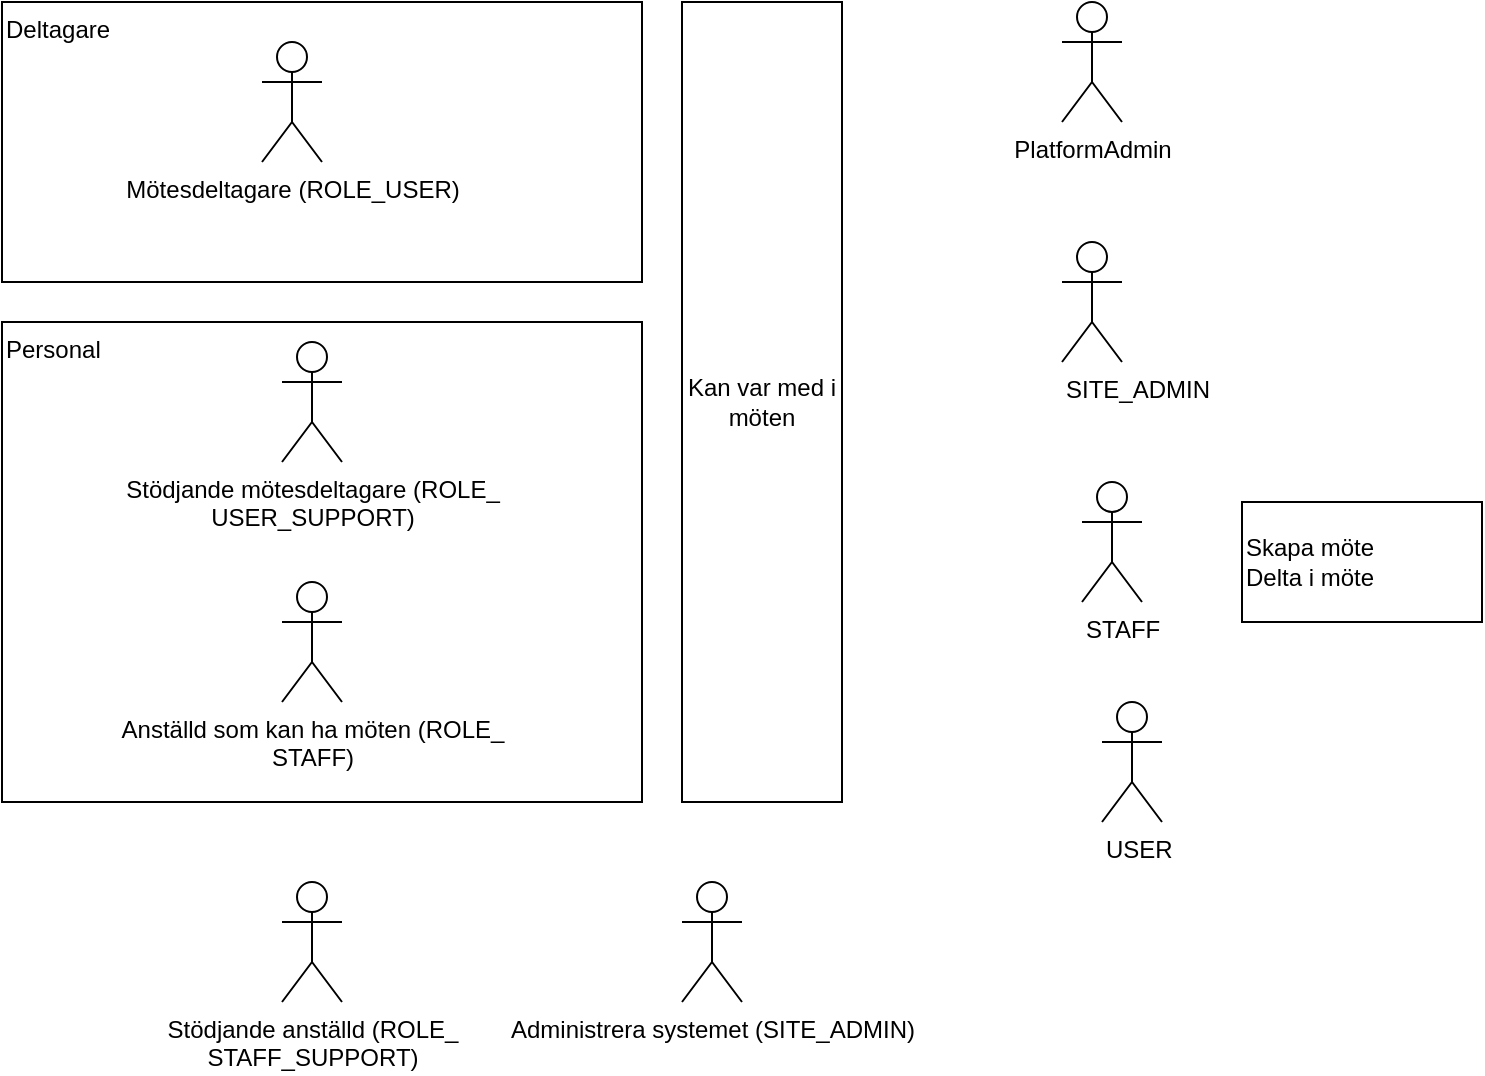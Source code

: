 <mxfile version="14.4.4" type="github"><diagram id="f80tGyujH1ioxX340dtu" name="Page-1"><mxGraphModel dx="951" dy="594" grid="1" gridSize="10" guides="1" tooltips="1" connect="1" arrows="1" fold="1" page="1" pageScale="1" pageWidth="827" pageHeight="1169" math="0" shadow="0"><root><mxCell id="0"/><mxCell id="1" parent="0"/><mxCell id="Hx5D3NNydIrSnGcZvrM5-19" value="Personal" style="rounded=0;whiteSpace=wrap;html=1;align=left;verticalAlign=top;" vertex="1" parent="1"><mxGeometry x="50" y="180" width="320" height="240" as="geometry"/></mxCell><mxCell id="Hx5D3NNydIrSnGcZvrM5-18" value="Deltagare" style="rounded=0;whiteSpace=wrap;html=1;align=left;verticalAlign=top;" vertex="1" parent="1"><mxGeometry x="50" y="20" width="320" height="140" as="geometry"/></mxCell><mxCell id="Hx5D3NNydIrSnGcZvrM5-1" value="Mötesdeltagare (ROLE_USER)" style="shape=umlActor;verticalLabelPosition=bottom;verticalAlign=top;html=1;outlineConnect=0;" vertex="1" parent="1"><mxGeometry x="180" y="40" width="30" height="60" as="geometry"/></mxCell><mxCell id="Hx5D3NNydIrSnGcZvrM5-2" value="Stödjande mötesdeltagare (ROLE_&lt;br&gt;USER_SUPPORT)" style="shape=umlActor;verticalLabelPosition=bottom;verticalAlign=top;html=1;outlineConnect=0;" vertex="1" parent="1"><mxGeometry x="190" y="190" width="30" height="60" as="geometry"/></mxCell><mxCell id="Hx5D3NNydIrSnGcZvrM5-3" value="Anställd som kan ha möten (ROLE_&lt;br&gt;STAFF)" style="shape=umlActor;verticalLabelPosition=bottom;verticalAlign=top;html=1;outlineConnect=0;" vertex="1" parent="1"><mxGeometry x="190" y="310" width="30" height="60" as="geometry"/></mxCell><mxCell id="Hx5D3NNydIrSnGcZvrM5-6" value="Administrera systemet (SITE_ADMIN)" style="shape=umlActor;verticalLabelPosition=bottom;verticalAlign=top;html=1;outlineConnect=0;" vertex="1" parent="1"><mxGeometry x="390" y="460" width="30" height="60" as="geometry"/></mxCell><mxCell id="Hx5D3NNydIrSnGcZvrM5-9" value="PlatformAdmin" style="shape=umlActor;verticalLabelPosition=bottom;verticalAlign=top;html=1;outlineConnect=0;" vertex="1" parent="1"><mxGeometry x="580" y="20" width="30" height="60" as="geometry"/></mxCell><mxCell id="Hx5D3NNydIrSnGcZvrM5-10" value="Stödjande anställd (ROLE_&lt;br&gt;STAFF_SUPPORT)" style="shape=umlActor;verticalLabelPosition=bottom;verticalAlign=top;html=1;outlineConnect=0;" vertex="1" parent="1"><mxGeometry x="190" y="460" width="30" height="60" as="geometry"/></mxCell><mxCell id="Hx5D3NNydIrSnGcZvrM5-20" value="Kan var med i möten" style="rounded=0;whiteSpace=wrap;html=1;" vertex="1" parent="1"><mxGeometry x="390" y="20" width="80" height="400" as="geometry"/></mxCell><mxCell id="Hx5D3NNydIrSnGcZvrM5-22" value="STAFF" style="shape=umlActor;verticalLabelPosition=bottom;verticalAlign=top;html=1;outlineConnect=0;align=left;" vertex="1" parent="1"><mxGeometry x="590" y="260" width="30" height="60" as="geometry"/></mxCell><mxCell id="Hx5D3NNydIrSnGcZvrM5-23" value="USER" style="shape=umlActor;verticalLabelPosition=bottom;verticalAlign=top;html=1;outlineConnect=0;align=left;" vertex="1" parent="1"><mxGeometry x="600" y="370" width="30" height="60" as="geometry"/></mxCell><mxCell id="Hx5D3NNydIrSnGcZvrM5-24" value="SITE_ADMIN" style="shape=umlActor;verticalLabelPosition=bottom;verticalAlign=top;html=1;outlineConnect=0;align=left;" vertex="1" parent="1"><mxGeometry x="580" y="140" width="30" height="60" as="geometry"/></mxCell><mxCell id="Hx5D3NNydIrSnGcZvrM5-26" value="Skapa möte&lt;br&gt;Delta i möte" style="rounded=0;whiteSpace=wrap;html=1;align=left;" vertex="1" parent="1"><mxGeometry x="670" y="270" width="120" height="60" as="geometry"/></mxCell></root></mxGraphModel></diagram></mxfile>